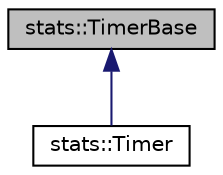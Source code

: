 digraph "stats::TimerBase"
{
  edge [fontname="Helvetica",fontsize="10",labelfontname="Helvetica",labelfontsize="10"];
  node [fontname="Helvetica",fontsize="10",shape=record];
  Node1 [label="stats::TimerBase",height=0.2,width=0.4,color="black", fillcolor="grey75", style="filled" fontcolor="black"];
  Node1 -> Node2 [dir="back",color="midnightblue",fontsize="10",style="solid",fontname="Helvetica"];
  Node2 [label="stats::Timer",height=0.2,width=0.4,color="black", fillcolor="white", style="filled",URL="$classstats_1_1Timer.html",tooltip="Timer that measures its own elapsed lifetime and reports it to stdout on termination. "];
}
